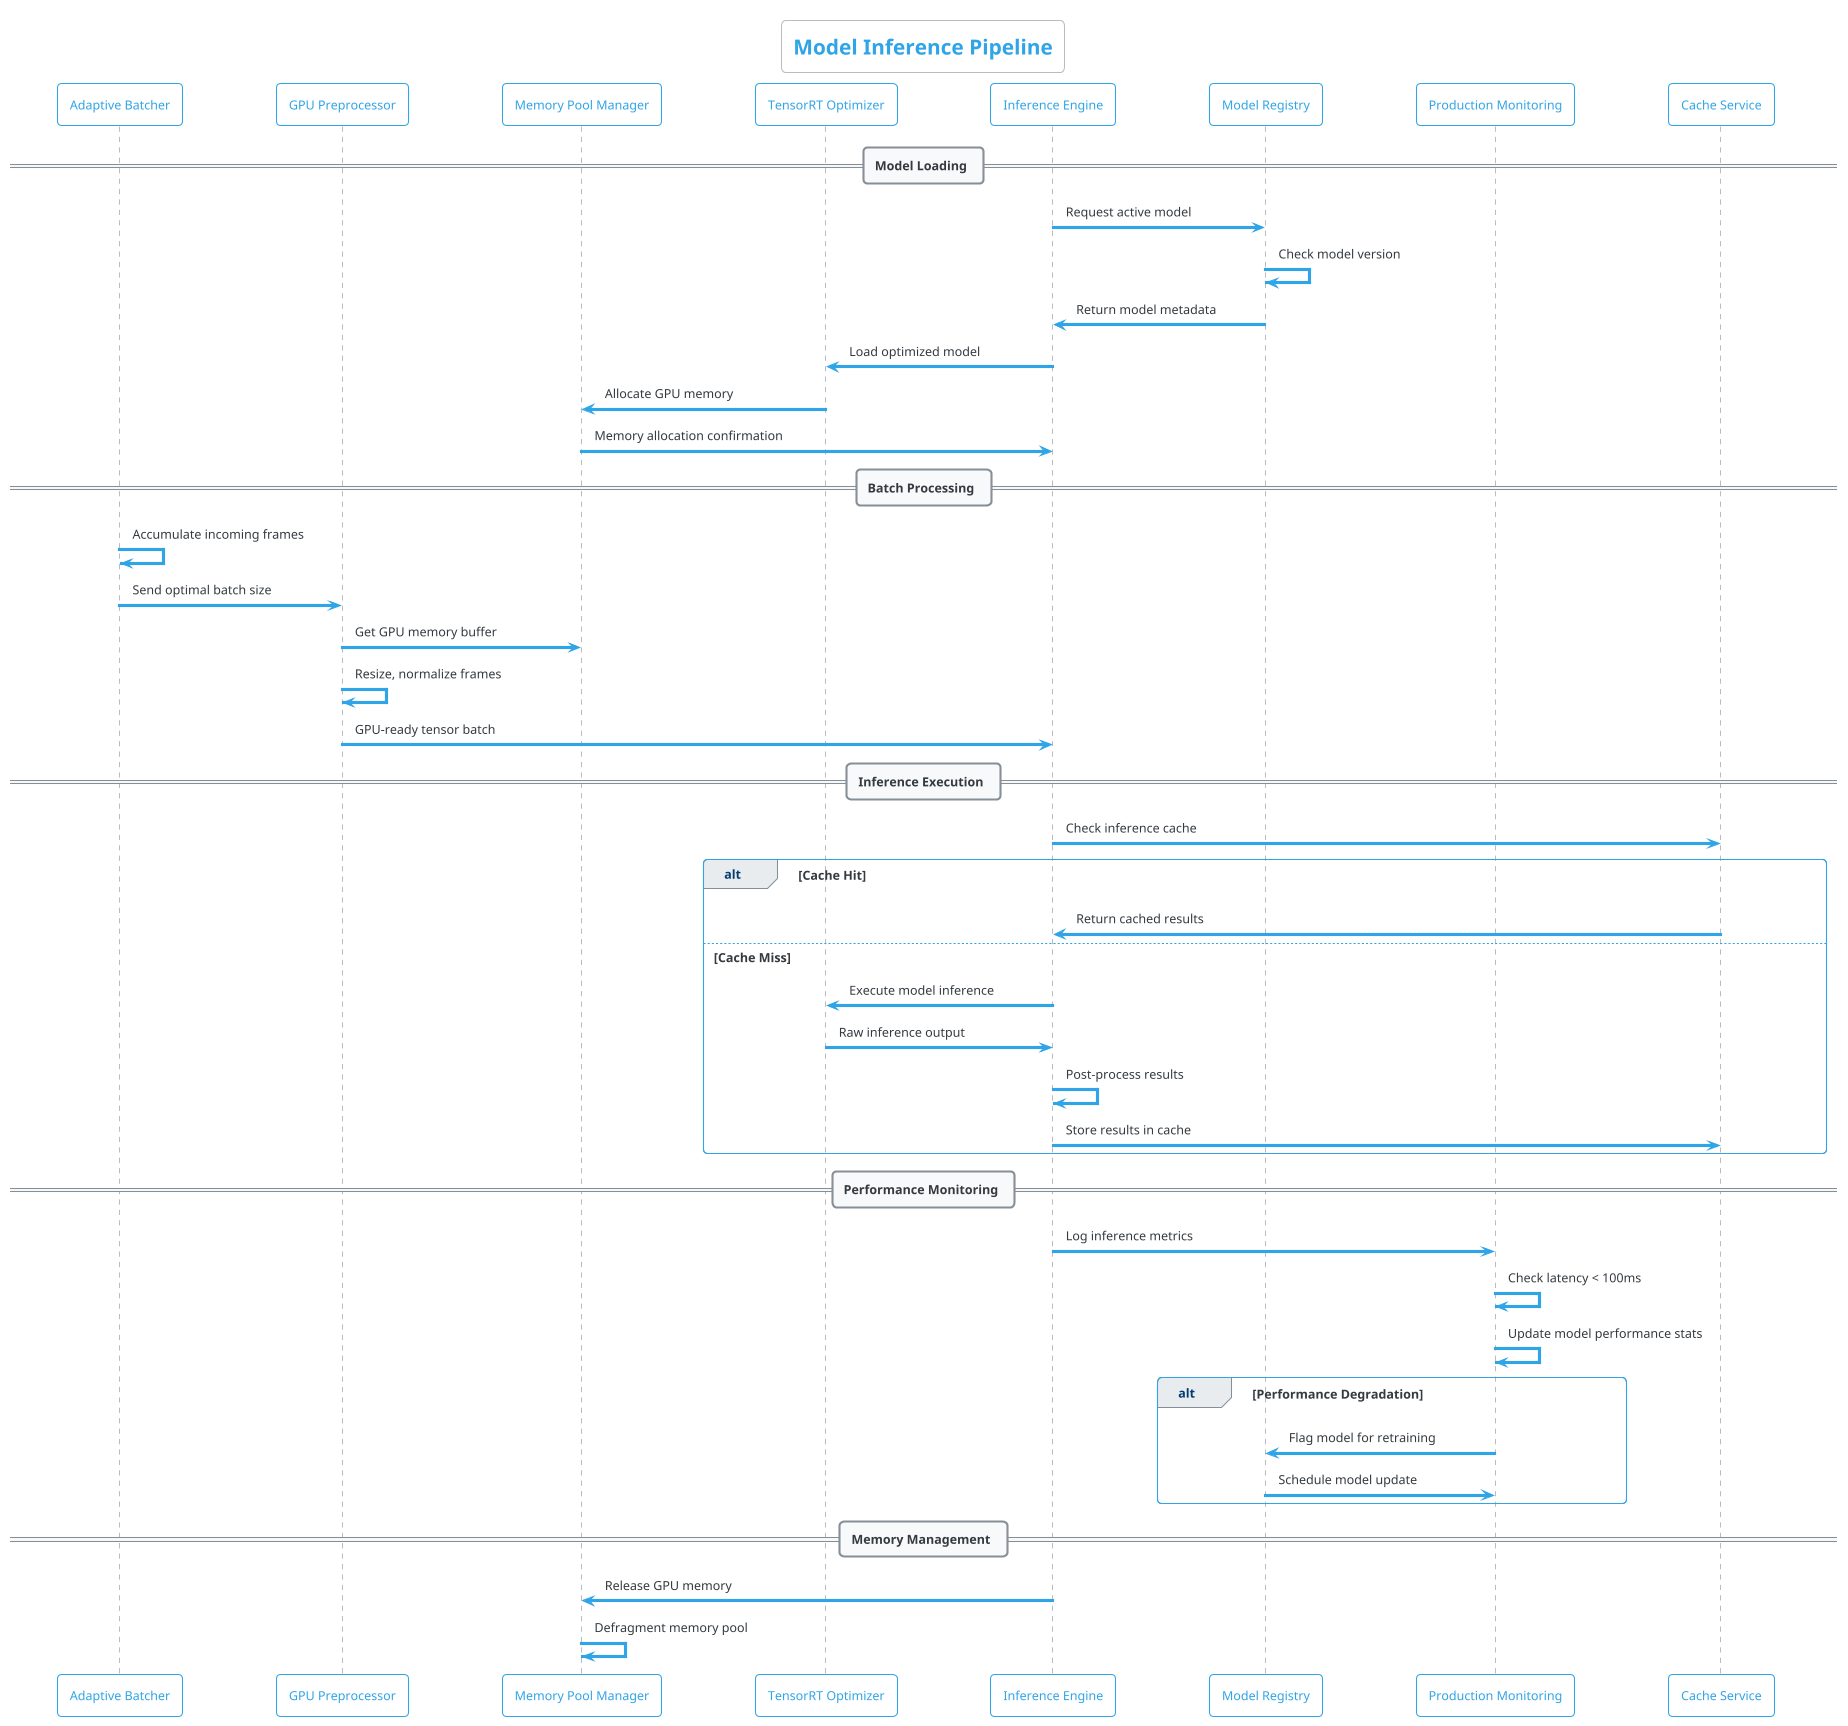 @startuml Model Inference Pipeline
!theme cerulean-outline
title Model Inference Pipeline

participant "Adaptive Batcher" as Batcher
participant "GPU Preprocessor" as Preprocessor
participant "Memory Pool Manager" as MemPool
participant "TensorRT Optimizer" as TensorRT
participant "Inference Engine" as Engine
participant "Model Registry" as Registry
participant "Production Monitoring" as Monitor
participant "Cache Service" as Cache

== Model Loading ==
Engine -> Registry: Request active model
Registry -> Registry: Check model version
Registry -> Engine: Return model metadata
Engine -> TensorRT: Load optimized model
TensorRT -> MemPool: Allocate GPU memory
MemPool -> Engine: Memory allocation confirmation

== Batch Processing ==
Batcher -> Batcher: Accumulate incoming frames
Batcher -> Preprocessor: Send optimal batch size
Preprocessor -> MemPool: Get GPU memory buffer
Preprocessor -> Preprocessor: Resize, normalize frames
Preprocessor -> Engine: GPU-ready tensor batch

== Inference Execution ==
Engine -> Cache: Check inference cache
alt Cache Hit
    Cache -> Engine: Return cached results
else Cache Miss
    Engine -> TensorRT: Execute model inference
    TensorRT -> Engine: Raw inference output
    Engine -> Engine: Post-process results
    Engine -> Cache: Store results in cache
end

== Performance Monitoring ==
Engine -> Monitor: Log inference metrics
Monitor -> Monitor: Check latency < 100ms
Monitor -> Monitor: Update model performance stats
alt Performance Degradation
    Monitor -> Registry: Flag model for retraining
    Registry -> Monitor: Schedule model update
end

== Memory Management ==
Engine -> MemPool: Release GPU memory
MemPool -> MemPool: Defragment memory pool

@enduml